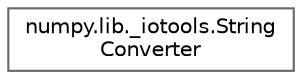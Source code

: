 digraph "Graphical Class Hierarchy"
{
 // LATEX_PDF_SIZE
  bgcolor="transparent";
  edge [fontname=Helvetica,fontsize=10,labelfontname=Helvetica,labelfontsize=10];
  node [fontname=Helvetica,fontsize=10,shape=box,height=0.2,width=0.4];
  rankdir="LR";
  Node0 [id="Node000000",label="numpy.lib._iotools.String\lConverter",height=0.2,width=0.4,color="grey40", fillcolor="white", style="filled",URL="$d3/ded/classnumpy_1_1lib_1_1__iotools_1_1StringConverter.html",tooltip=" "];
}
